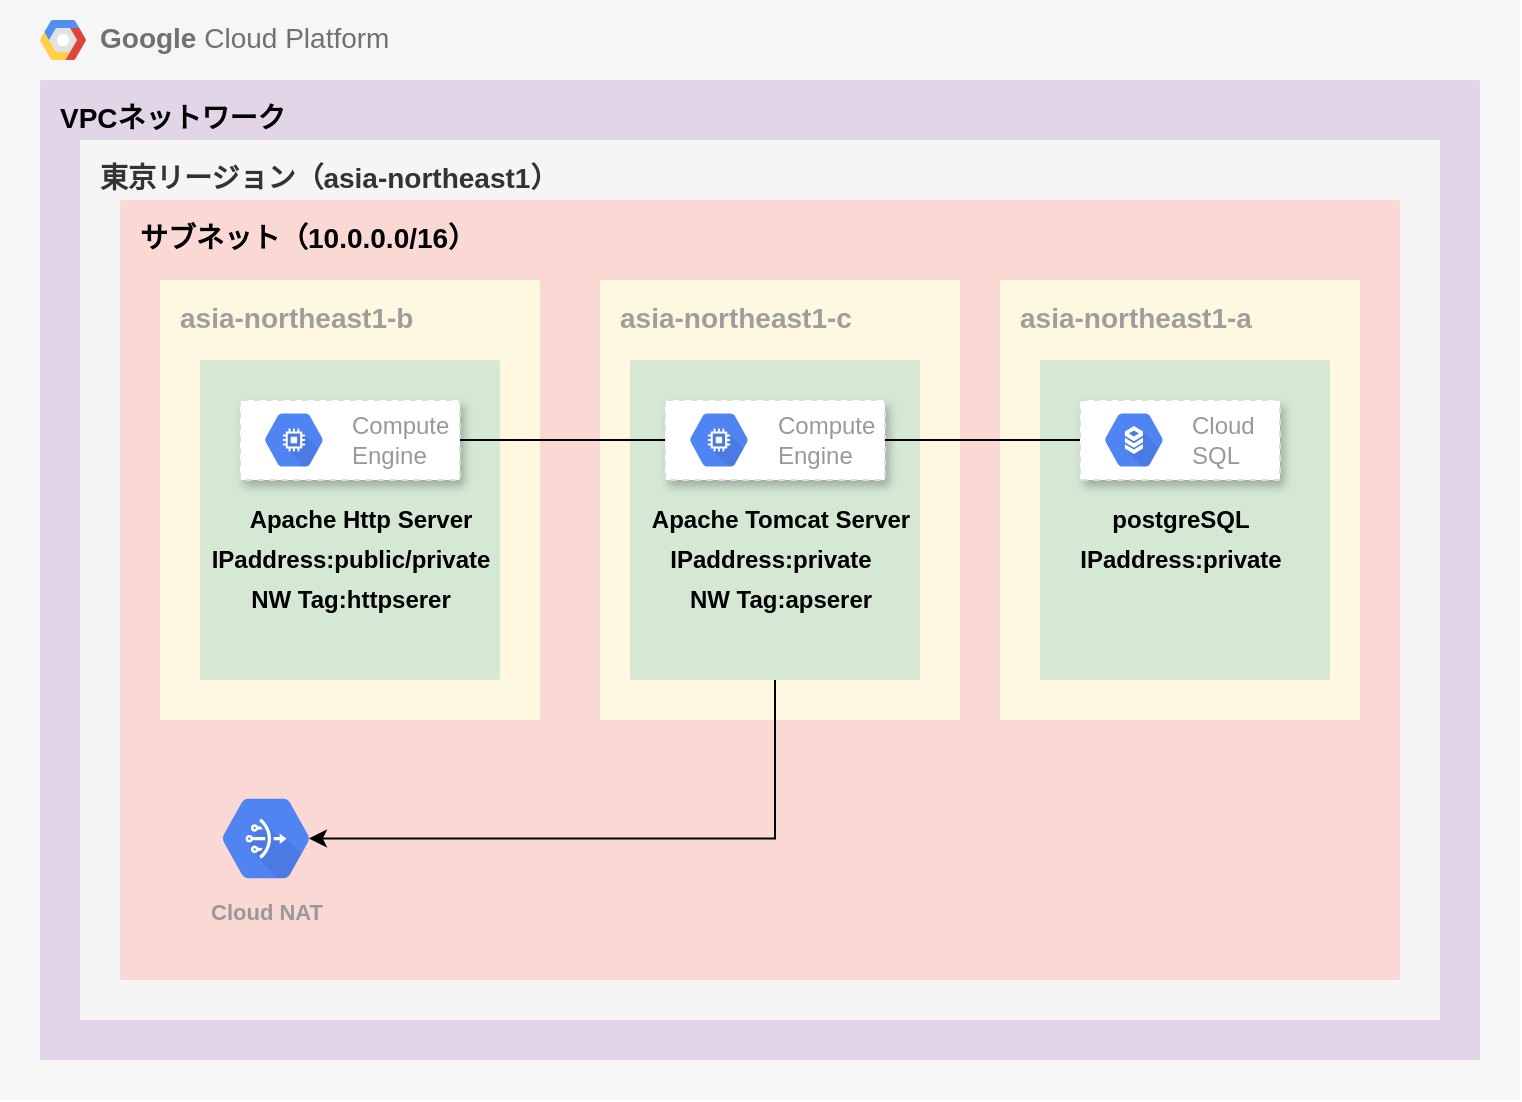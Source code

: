 <mxfile version="13.9.5" type="github">
  <diagram id="PqgqmUp6YGciD8KypOem" name="ページ1">
    <mxGraphModel dx="1038" dy="548" grid="1" gridSize="10" guides="1" tooltips="1" connect="1" arrows="1" fold="1" page="1" pageScale="1" pageWidth="827" pageHeight="1169" math="0" shadow="0">
      <root>
        <mxCell id="0" />
        <mxCell id="1" parent="0" />
        <mxCell id="5YYy_ZPaFbXifAkJJ3s--1" value="&lt;b&gt;Google &lt;/b&gt;Cloud Platform" style="fillColor=#F6F6F6;strokeColor=none;shadow=0;gradientColor=none;fontSize=14;align=left;spacing=10;fontColor=#717171;9E9E9E;verticalAlign=top;spacingTop=-4;fontStyle=0;spacingLeft=40;html=1;" vertex="1" parent="1">
          <mxGeometry x="40" y="40" width="760" height="550" as="geometry" />
        </mxCell>
        <mxCell id="5YYy_ZPaFbXifAkJJ3s--2" value="" style="shape=mxgraph.gcp2.google_cloud_platform;fillColor=#F6F6F6;strokeColor=none;shadow=0;gradientColor=none;" vertex="1" parent="5YYy_ZPaFbXifAkJJ3s--1">
          <mxGeometry width="23" height="20" relative="1" as="geometry">
            <mxPoint x="20" y="10" as="offset" />
          </mxGeometry>
        </mxCell>
        <mxCell id="5YYy_ZPaFbXifAkJJ3s--3" value="VPCネットワーク" style="points=[[0,0,0],[0.25,0,0],[0.5,0,0],[0.75,0,0],[1,0,0],[1,0.25,0],[1,0.5,0],[1,0.75,0],[1,1,0],[0.75,1,0],[0.5,1,0],[0.25,1,0],[0,1,0],[0,0.75,0],[0,0.5,0],[0,0.25,0]];rounded=1;absoluteArcSize=1;arcSize=2;html=1;shadow=0;dashed=1;fontSize=14;align=left;verticalAlign=top;spacing=10;spacingTop=-4;fillColor=#e1d5e7;strokeColor=none;fontStyle=1" vertex="1" parent="1">
          <mxGeometry x="60" y="80" width="720" height="490" as="geometry" />
        </mxCell>
        <mxCell id="5YYy_ZPaFbXifAkJJ3s--5" value="東京リージョン（asia-northeast1）" style="points=[[0,0,0],[0.25,0,0],[0.5,0,0],[0.75,0,0],[1,0,0],[1,0.25,0],[1,0.5,0],[1,0.75,0],[1,1,0],[0.75,1,0],[0.5,1,0],[0.25,1,0],[0,1,0],[0,0.75,0],[0,0.5,0],[0,0.25,0]];rounded=1;absoluteArcSize=1;arcSize=2;html=1;shadow=0;dashed=1;fontSize=14;fontColor=#333333;align=left;verticalAlign=top;spacing=10;spacingTop=-4;fillColor=#f5f5f5;strokeColor=none;fontStyle=1" vertex="1" parent="1">
          <mxGeometry x="80" y="110" width="680" height="440" as="geometry" />
        </mxCell>
        <mxCell id="5YYy_ZPaFbXifAkJJ3s--6" value="サブネット（10.0.0.0/16）" style="points=[[0,0,0],[0.25,0,0],[0.5,0,0],[0.75,0,0],[1,0,0],[1,0.25,0],[1,0.5,0],[1,0.75,0],[1,1,0],[0.75,1,0],[0.5,1,0],[0.25,1,0],[0,1,0],[0,0.75,0],[0,0.5,0],[0,0.25,0]];rounded=1;absoluteArcSize=1;arcSize=2;html=1;shadow=0;dashed=1;fontSize=14;align=left;verticalAlign=top;spacing=10;spacingTop=-4;fillColor=#fad9d5;strokeColor=none;fontStyle=1" vertex="1" parent="1">
          <mxGeometry x="100" y="140" width="640" height="390" as="geometry" />
        </mxCell>
        <mxCell id="5YYy_ZPaFbXifAkJJ3s--7" value="asia-northeast1-b" style="points=[[0,0,0],[0.25,0,0],[0.5,0,0],[0.75,0,0],[1,0,0],[1,0.25,0],[1,0.5,0],[1,0.75,0],[1,1,0],[0.75,1,0],[0.5,1,0],[0.25,1,0],[0,1,0],[0,0.75,0],[0,0.5,0],[0,0.25,0]];rounded=1;absoluteArcSize=1;arcSize=2;html=1;strokeColor=none;gradientColor=none;shadow=0;dashed=0;fontSize=14;fontColor=#9E9E9E;align=left;verticalAlign=top;spacing=10;spacingTop=-4;fillColor=#FFF8E1;fontStyle=1" vertex="1" parent="1">
          <mxGeometry x="120" y="180" width="190" height="220" as="geometry" />
        </mxCell>
        <mxCell id="5YYy_ZPaFbXifAkJJ3s--8" value="asia-northeast1-c" style="points=[[0,0,0],[0.25,0,0],[0.5,0,0],[0.75,0,0],[1,0,0],[1,0.25,0],[1,0.5,0],[1,0.75,0],[1,1,0],[0.75,1,0],[0.5,1,0],[0.25,1,0],[0,1,0],[0,0.75,0],[0,0.5,0],[0,0.25,0]];rounded=1;absoluteArcSize=1;arcSize=2;html=1;strokeColor=none;gradientColor=none;shadow=0;dashed=0;fontSize=14;fontColor=#9E9E9E;align=left;verticalAlign=top;spacing=10;spacingTop=-4;fillColor=#FFF8E1;fontStyle=1" vertex="1" parent="1">
          <mxGeometry x="340" y="180" width="180" height="220" as="geometry" />
        </mxCell>
        <mxCell id="5YYy_ZPaFbXifAkJJ3s--9" value="asia-northeast1-a" style="points=[[0,0,0],[0.25,0,0],[0.5,0,0],[0.75,0,0],[1,0,0],[1,0.25,0],[1,0.5,0],[1,0.75,0],[1,1,0],[0.75,1,0],[0.5,1,0],[0.25,1,0],[0,1,0],[0,0.75,0],[0,0.5,0],[0,0.25,0]];rounded=1;absoluteArcSize=1;arcSize=2;html=1;strokeColor=none;gradientColor=none;shadow=0;dashed=0;fontSize=14;fontColor=#9E9E9E;align=left;verticalAlign=top;spacing=10;spacingTop=-4;fillColor=#FFF8E1;fontStyle=1" vertex="1" parent="1">
          <mxGeometry x="540" y="180" width="180" height="220" as="geometry" />
        </mxCell>
        <mxCell id="5YYy_ZPaFbXifAkJJ3s--17" value="" style="points=[[0,0,0],[0.25,0,0],[0.5,0,0],[0.75,0,0],[1,0,0],[1,0.25,0],[1,0.5,0],[1,0.75,0],[1,1,0],[0.75,1,0],[0.5,1,0],[0.25,1,0],[0,1,0],[0,0.75,0],[0,0.5,0],[0,0.25,0]];rounded=1;absoluteArcSize=1;arcSize=2;html=1;shadow=0;dashed=0;fontSize=12;align=left;verticalAlign=top;spacing=10;spacingTop=-4;fillColor=#d5e8d4;strokeColor=none;" vertex="1" parent="1">
          <mxGeometry x="140" y="220" width="150" height="160" as="geometry" />
        </mxCell>
        <mxCell id="5YYy_ZPaFbXifAkJJ3s--10" value="" style="strokeColor=#dddddd;shadow=1;strokeWidth=1;rounded=1;absoluteArcSize=1;arcSize=2;dashed=1;" vertex="1" parent="1">
          <mxGeometry x="160" y="240" width="110" height="40" as="geometry" />
        </mxCell>
        <mxCell id="5YYy_ZPaFbXifAkJJ3s--11" value="Compute&#xa;Engine" style="dashed=0;connectable=0;html=1;fillColor=#5184F3;strokeColor=none;shape=mxgraph.gcp2.hexIcon;prIcon=compute_engine;part=1;labelPosition=right;verticalLabelPosition=middle;align=left;verticalAlign=middle;spacingLeft=5;fontColor=#999999;fontSize=12;" vertex="1" parent="5YYy_ZPaFbXifAkJJ3s--10">
          <mxGeometry y="0.5" width="44" height="39" relative="1" as="geometry">
            <mxPoint x="5" y="-19.5" as="offset" />
          </mxGeometry>
        </mxCell>
        <mxCell id="5YYy_ZPaFbXifAkJJ3s--20" value="Apache Http Server" style="text;html=1;resizable=0;autosize=1;align=center;verticalAlign=middle;points=[];fillColor=none;strokeColor=none;rounded=0;dashed=1;fontStyle=1;fontSize=12;" vertex="1" parent="1">
          <mxGeometry x="155" y="290" width="130" height="20" as="geometry" />
        </mxCell>
        <mxCell id="5YYy_ZPaFbXifAkJJ3s--41" style="edgeStyle=orthogonalEdgeStyle;rounded=0;orthogonalLoop=1;jettySize=auto;html=1;fontSize=12;entryX=0.825;entryY=0.5;entryDx=0;entryDy=0;entryPerimeter=0;" edge="1" parent="1" source="5YYy_ZPaFbXifAkJJ3s--28" target="5YYy_ZPaFbXifAkJJ3s--40">
          <mxGeometry relative="1" as="geometry">
            <Array as="points">
              <mxPoint x="428" y="459" />
            </Array>
          </mxGeometry>
        </mxCell>
        <mxCell id="5YYy_ZPaFbXifAkJJ3s--28" value="" style="points=[[0,0,0],[0.25,0,0],[0.5,0,0],[0.75,0,0],[1,0,0],[1,0.25,0],[1,0.5,0],[1,0.75,0],[1,1,0],[0.75,1,0],[0.5,1,0],[0.25,1,0],[0,1,0],[0,0.75,0],[0,0.5,0],[0,0.25,0]];rounded=1;absoluteArcSize=1;arcSize=2;html=1;shadow=0;dashed=0;fontSize=12;align=left;verticalAlign=top;spacing=10;spacingTop=-4;fillColor=#d5e8d4;strokeColor=none;" vertex="1" parent="1">
          <mxGeometry x="355" y="220" width="145" height="160" as="geometry" />
        </mxCell>
        <mxCell id="5YYy_ZPaFbXifAkJJ3s--21" value="" style="strokeColor=#dddddd;shadow=1;strokeWidth=1;rounded=1;absoluteArcSize=1;arcSize=2;dashed=1;" vertex="1" parent="1">
          <mxGeometry x="372.5" y="240" width="110" height="40" as="geometry" />
        </mxCell>
        <mxCell id="5YYy_ZPaFbXifAkJJ3s--22" value="Compute&#xa;Engine" style="dashed=0;connectable=0;html=1;fillColor=#5184F3;strokeColor=none;shape=mxgraph.gcp2.hexIcon;prIcon=compute_engine;part=1;labelPosition=right;verticalLabelPosition=middle;align=left;verticalAlign=middle;spacingLeft=5;fontColor=#999999;fontSize=12;" vertex="1" parent="5YYy_ZPaFbXifAkJJ3s--21">
          <mxGeometry y="0.5" width="44" height="39" relative="1" as="geometry">
            <mxPoint x="5" y="-19.5" as="offset" />
          </mxGeometry>
        </mxCell>
        <mxCell id="5YYy_ZPaFbXifAkJJ3s--24" value="Apache Tomcat Server" style="text;html=1;resizable=0;autosize=1;align=center;verticalAlign=middle;points=[];fillColor=none;strokeColor=none;rounded=0;dashed=1;fontStyle=1;fontSize=12;" vertex="1" parent="1">
          <mxGeometry x="360" y="290" width="140" height="20" as="geometry" />
        </mxCell>
        <mxCell id="5YYy_ZPaFbXifAkJJ3s--31" value="" style="points=[[0,0,0],[0.25,0,0],[0.5,0,0],[0.75,0,0],[1,0,0],[1,0.25,0],[1,0.5,0],[1,0.75,0],[1,1,0],[0.75,1,0],[0.5,1,0],[0.25,1,0],[0,1,0],[0,0.75,0],[0,0.5,0],[0,0.25,0]];rounded=1;absoluteArcSize=1;arcSize=2;html=1;shadow=0;dashed=0;fontSize=12;align=left;verticalAlign=top;spacing=10;spacingTop=-4;fillColor=#d5e8d4;strokeColor=none;" vertex="1" parent="1">
          <mxGeometry x="560" y="220" width="145" height="160" as="geometry" />
        </mxCell>
        <mxCell id="5YYy_ZPaFbXifAkJJ3s--14" value="" style="strokeColor=#dddddd;shadow=1;strokeWidth=1;rounded=1;absoluteArcSize=1;arcSize=2;dashed=1;" vertex="1" parent="1">
          <mxGeometry x="580" y="240" width="100" height="40" as="geometry" />
        </mxCell>
        <mxCell id="5YYy_ZPaFbXifAkJJ3s--15" value="Cloud&#xa;SQL" style="dashed=0;connectable=0;html=1;fillColor=#5184F3;strokeColor=none;shape=mxgraph.gcp2.hexIcon;prIcon=cloud_sql;part=1;labelPosition=right;verticalLabelPosition=middle;align=left;verticalAlign=middle;spacingLeft=5;fontColor=#999999;fontSize=12;" vertex="1" parent="5YYy_ZPaFbXifAkJJ3s--14">
          <mxGeometry y="0.5" width="44" height="39" relative="1" as="geometry">
            <mxPoint x="5" y="-19.5" as="offset" />
          </mxGeometry>
        </mxCell>
        <mxCell id="5YYy_ZPaFbXifAkJJ3s--32" value="postgreSQL" style="text;html=1;resizable=0;autosize=1;align=center;verticalAlign=middle;points=[];fillColor=none;strokeColor=none;rounded=0;dashed=1;fontStyle=1;fontSize=12;" vertex="1" parent="1">
          <mxGeometry x="590" y="290" width="80" height="20" as="geometry" />
        </mxCell>
        <mxCell id="5YYy_ZPaFbXifAkJJ3s--34" style="edgeStyle=orthogonalEdgeStyle;rounded=0;orthogonalLoop=1;jettySize=auto;html=1;entryX=0;entryY=0.5;entryDx=0;entryDy=0;endArrow=none;endFill=0;" edge="1" parent="1" source="5YYy_ZPaFbXifAkJJ3s--21" target="5YYy_ZPaFbXifAkJJ3s--14">
          <mxGeometry relative="1" as="geometry" />
        </mxCell>
        <mxCell id="5YYy_ZPaFbXifAkJJ3s--33" style="edgeStyle=orthogonalEdgeStyle;rounded=0;orthogonalLoop=1;jettySize=auto;html=1;entryX=0;entryY=0.5;entryDx=0;entryDy=0;endArrow=none;endFill=0;" edge="1" parent="1" source="5YYy_ZPaFbXifAkJJ3s--10" target="5YYy_ZPaFbXifAkJJ3s--21">
          <mxGeometry relative="1" as="geometry" />
        </mxCell>
        <mxCell id="5YYy_ZPaFbXifAkJJ3s--35" value="NW Tag:httpserer" style="text;html=1;resizable=0;autosize=1;align=center;verticalAlign=middle;points=[];fillColor=none;strokeColor=none;rounded=0;dashed=1;fontStyle=1;fontSize=12;" vertex="1" parent="1">
          <mxGeometry x="155" y="330" width="120" height="20" as="geometry" />
        </mxCell>
        <mxCell id="5YYy_ZPaFbXifAkJJ3s--36" value="NW Tag:apserer" style="text;html=1;resizable=0;autosize=1;align=center;verticalAlign=middle;points=[];fillColor=none;strokeColor=none;rounded=0;dashed=1;fontStyle=1;fontSize=12;" vertex="1" parent="1">
          <mxGeometry x="375" y="330" width="110" height="20" as="geometry" />
        </mxCell>
        <mxCell id="5YYy_ZPaFbXifAkJJ3s--37" value="IPaddress:public/private" style="text;html=1;resizable=0;autosize=1;align=center;verticalAlign=middle;points=[];fillColor=none;strokeColor=none;rounded=0;dashed=1;fontStyle=1;fontSize=12;" vertex="1" parent="1">
          <mxGeometry x="140" y="310" width="150" height="20" as="geometry" />
        </mxCell>
        <mxCell id="5YYy_ZPaFbXifAkJJ3s--39" value="IPaddress:private" style="text;html=1;resizable=0;autosize=1;align=center;verticalAlign=middle;points=[];fillColor=none;strokeColor=none;rounded=0;dashed=1;fontStyle=1;fontSize=12;" vertex="1" parent="1">
          <mxGeometry x="365" y="310" width="120" height="20" as="geometry" />
        </mxCell>
        <mxCell id="5YYy_ZPaFbXifAkJJ3s--40" value="Cloud NAT" style="html=1;fillColor=#5184F3;strokeColor=none;verticalAlign=top;labelPosition=center;verticalLabelPosition=bottom;align=center;spacingTop=-6;fontSize=11;fontStyle=1;fontColor=#999999;shape=mxgraph.gcp2.hexIcon;prIcon=cloud_nat;dashed=1;" vertex="1" parent="1">
          <mxGeometry x="140" y="430" width="66" height="58.5" as="geometry" />
        </mxCell>
        <mxCell id="5YYy_ZPaFbXifAkJJ3s--42" value="IPaddress:private" style="text;html=1;resizable=0;autosize=1;align=center;verticalAlign=middle;points=[];fillColor=none;strokeColor=none;rounded=0;dashed=1;fontStyle=1;fontSize=12;" vertex="1" parent="1">
          <mxGeometry x="570" y="310" width="120" height="20" as="geometry" />
        </mxCell>
      </root>
    </mxGraphModel>
  </diagram>
</mxfile>
